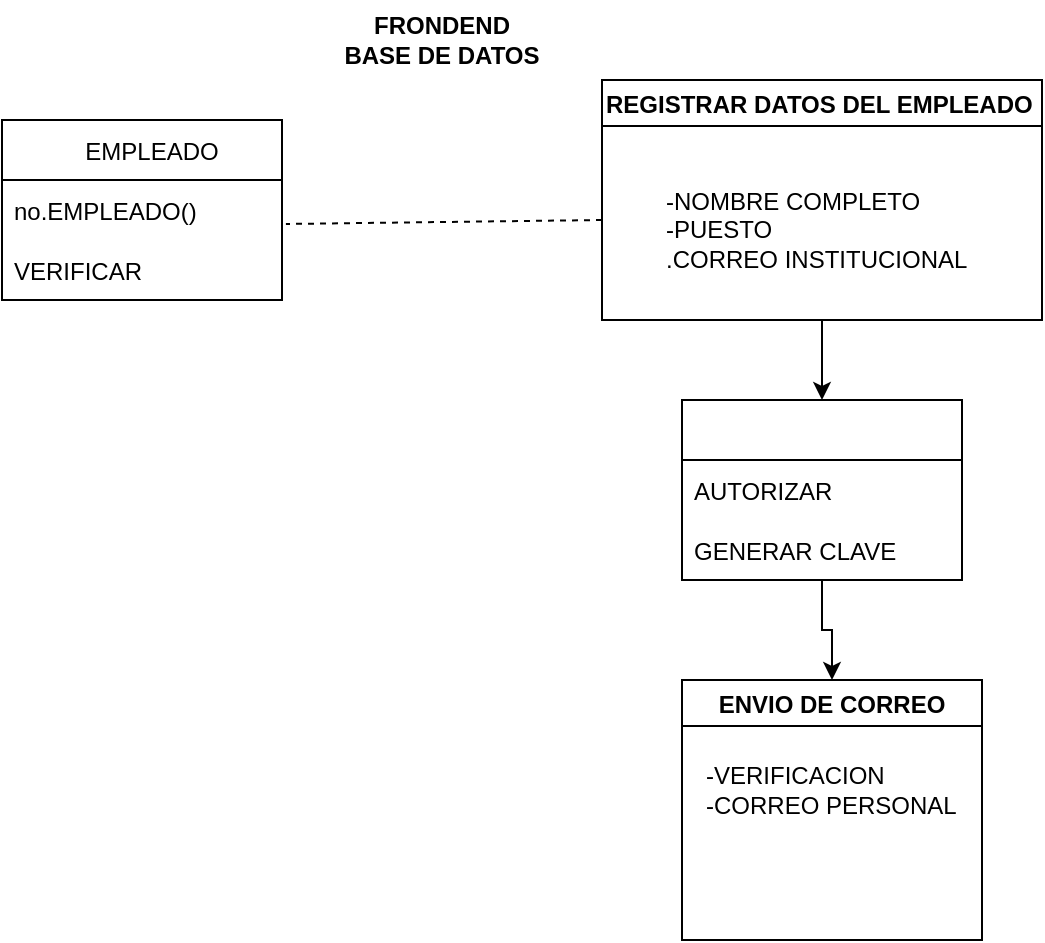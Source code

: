 <mxfile version="16.4.7" type="google"><diagram id="mrt5phChSb9UIrvBh6t-" name="Page-1"><mxGraphModel dx="868" dy="490" grid="1" gridSize="10" guides="1" tooltips="1" connect="1" arrows="1" fold="1" page="1" pageScale="1" pageWidth="850" pageHeight="1100" math="0" shadow="0"><root><mxCell id="0"/><mxCell id="1" parent="0"/><mxCell id="hdHCVeSF0Jxm9T_xC5GM-2" value="" style="endArrow=none;dashed=1;html=1;rounded=0;entryX=1.014;entryY=0.733;entryDx=0;entryDy=0;entryPerimeter=0;" edge="1" parent="1" target="hdHCVeSF0Jxm9T_xC5GM-5"><mxGeometry width="50" height="50" relative="1" as="geometry"><mxPoint x="450" y="120" as="sourcePoint"/><mxPoint x="450" y="230" as="targetPoint"/><Array as="points"><mxPoint x="450" y="120"/></Array></mxGeometry></mxCell><mxCell id="hdHCVeSF0Jxm9T_xC5GM-3" value="   EMPLEADO" style="swimlane;fontStyle=0;childLayout=stackLayout;horizontal=1;startSize=30;horizontalStack=0;resizeParent=1;resizeParentMax=0;resizeLast=0;collapsible=1;marginBottom=0;" vertex="1" parent="1"><mxGeometry x="150" y="70" width="140" height="90" as="geometry"><mxRectangle x="150" y="70" width="110" height="30" as="alternateBounds"/></mxGeometry></mxCell><mxCell id="hdHCVeSF0Jxm9T_xC5GM-5" value="no.EMPLEADO()" style="text;strokeColor=none;fillColor=none;align=left;verticalAlign=middle;spacingLeft=4;spacingRight=4;overflow=hidden;points=[[0,0.5],[1,0.5]];portConstraint=eastwest;rotatable=0;" vertex="1" parent="hdHCVeSF0Jxm9T_xC5GM-3"><mxGeometry y="30" width="140" height="30" as="geometry"/></mxCell><mxCell id="hdHCVeSF0Jxm9T_xC5GM-6" value="VERIFICAR" style="text;strokeColor=none;fillColor=none;align=left;verticalAlign=middle;spacingLeft=4;spacingRight=4;overflow=hidden;points=[[0,0.5],[1,0.5]];portConstraint=eastwest;rotatable=0;" vertex="1" parent="hdHCVeSF0Jxm9T_xC5GM-3"><mxGeometry y="60" width="140" height="30" as="geometry"/></mxCell><mxCell id="hdHCVeSF0Jxm9T_xC5GM-13" style="edgeStyle=orthogonalEdgeStyle;rounded=0;orthogonalLoop=1;jettySize=auto;html=1;entryX=0.5;entryY=0;entryDx=0;entryDy=0;" edge="1" parent="1" source="hdHCVeSF0Jxm9T_xC5GM-7" target="hdHCVeSF0Jxm9T_xC5GM-9"><mxGeometry relative="1" as="geometry"/></mxCell><mxCell id="hdHCVeSF0Jxm9T_xC5GM-7" value="REGISTRAR DATOS DEL EMPLEADO" style="swimlane;align=left;" vertex="1" parent="1"><mxGeometry x="450" y="50" width="220" height="120" as="geometry"/></mxCell><mxCell id="hdHCVeSF0Jxm9T_xC5GM-8" value="&lt;font style=&quot;vertical-align: inherit&quot;&gt;&lt;font style=&quot;vertical-align: inherit&quot;&gt;-NOMBRE COMPLETO&lt;br&gt;-PUESTO&lt;br&gt;.CORREO INSTITUCIONAL&lt;br&gt;&lt;/font&gt;&lt;/font&gt;" style="text;html=1;align=left;verticalAlign=middle;resizable=0;points=[];autosize=1;strokeColor=none;fillColor=none;" vertex="1" parent="hdHCVeSF0Jxm9T_xC5GM-7"><mxGeometry x="30" y="50" width="170" height="50" as="geometry"/></mxCell><mxCell id="hdHCVeSF0Jxm9T_xC5GM-18" style="edgeStyle=orthogonalEdgeStyle;rounded=0;orthogonalLoop=1;jettySize=auto;html=1;" edge="1" parent="1" source="hdHCVeSF0Jxm9T_xC5GM-9" target="hdHCVeSF0Jxm9T_xC5GM-14"><mxGeometry relative="1" as="geometry"/></mxCell><mxCell id="hdHCVeSF0Jxm9T_xC5GM-9" value="" style="swimlane;fontStyle=0;childLayout=stackLayout;horizontal=1;startSize=30;horizontalStack=0;resizeParent=1;resizeParentMax=0;resizeLast=0;collapsible=1;marginBottom=0;" vertex="1" parent="1"><mxGeometry x="490" y="210" width="140" height="90" as="geometry"/></mxCell><mxCell id="hdHCVeSF0Jxm9T_xC5GM-11" value="AUTORIZAR" style="text;strokeColor=none;fillColor=none;align=left;verticalAlign=middle;spacingLeft=4;spacingRight=4;overflow=hidden;points=[[0,0.5],[1,0.5]];portConstraint=eastwest;rotatable=0;" vertex="1" parent="hdHCVeSF0Jxm9T_xC5GM-9"><mxGeometry y="30" width="140" height="30" as="geometry"/></mxCell><mxCell id="hdHCVeSF0Jxm9T_xC5GM-12" value="GENERAR CLAVE" style="text;strokeColor=none;fillColor=none;align=left;verticalAlign=middle;spacingLeft=4;spacingRight=4;overflow=hidden;points=[[0,0.5],[1,0.5]];portConstraint=eastwest;rotatable=0;" vertex="1" parent="hdHCVeSF0Jxm9T_xC5GM-9"><mxGeometry y="60" width="140" height="30" as="geometry"/></mxCell><mxCell id="hdHCVeSF0Jxm9T_xC5GM-14" value="ENVIO DE CORREO" style="swimlane;startSize=23;" vertex="1" parent="1"><mxGeometry x="490" y="350" width="150" height="130" as="geometry"/></mxCell><mxCell id="hdHCVeSF0Jxm9T_xC5GM-15" value="-VERIFICACION&lt;br&gt;&lt;div&gt;&lt;span&gt;-CORREO PERSONAL&lt;/span&gt;&lt;/div&gt;" style="text;html=1;align=left;verticalAlign=middle;resizable=0;points=[];autosize=1;strokeColor=none;fillColor=none;" vertex="1" parent="hdHCVeSF0Jxm9T_xC5GM-14"><mxGeometry x="10" y="40" width="140" height="30" as="geometry"/></mxCell><mxCell id="hdHCVeSF0Jxm9T_xC5GM-19" value="FRONDEND BASE DE DATOS" style="text;html=1;strokeColor=none;fillColor=none;align=center;verticalAlign=middle;whiteSpace=wrap;rounded=0;fontStyle=1" vertex="1" parent="1"><mxGeometry x="320" y="10" width="100" height="40" as="geometry"/></mxCell></root></mxGraphModel></diagram></mxfile>